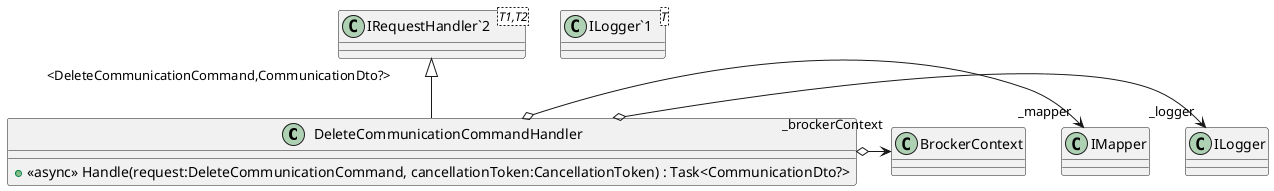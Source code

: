 @startuml
class DeleteCommunicationCommandHandler {
    + <<async>> Handle(request:DeleteCommunicationCommand, cancellationToken:CancellationToken) : Task<CommunicationDto?>
}
class "ILogger`1"<T> {
}
class "IRequestHandler`2"<T1,T2> {
}
"IRequestHandler`2" "<DeleteCommunicationCommand,CommunicationDto?>" <|-- DeleteCommunicationCommandHandler
DeleteCommunicationCommandHandler o-> "_logger" ILogger
DeleteCommunicationCommandHandler o-> "_mapper" IMapper
DeleteCommunicationCommandHandler o-> "_brockerContext" BrockerContext
@enduml
